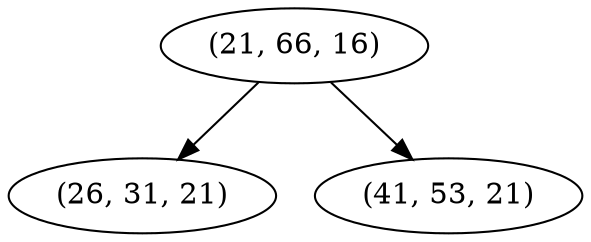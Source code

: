 digraph tree {
    "(21, 66, 16)";
    "(26, 31, 21)";
    "(41, 53, 21)";
    "(21, 66, 16)" -> "(26, 31, 21)";
    "(21, 66, 16)" -> "(41, 53, 21)";
}
